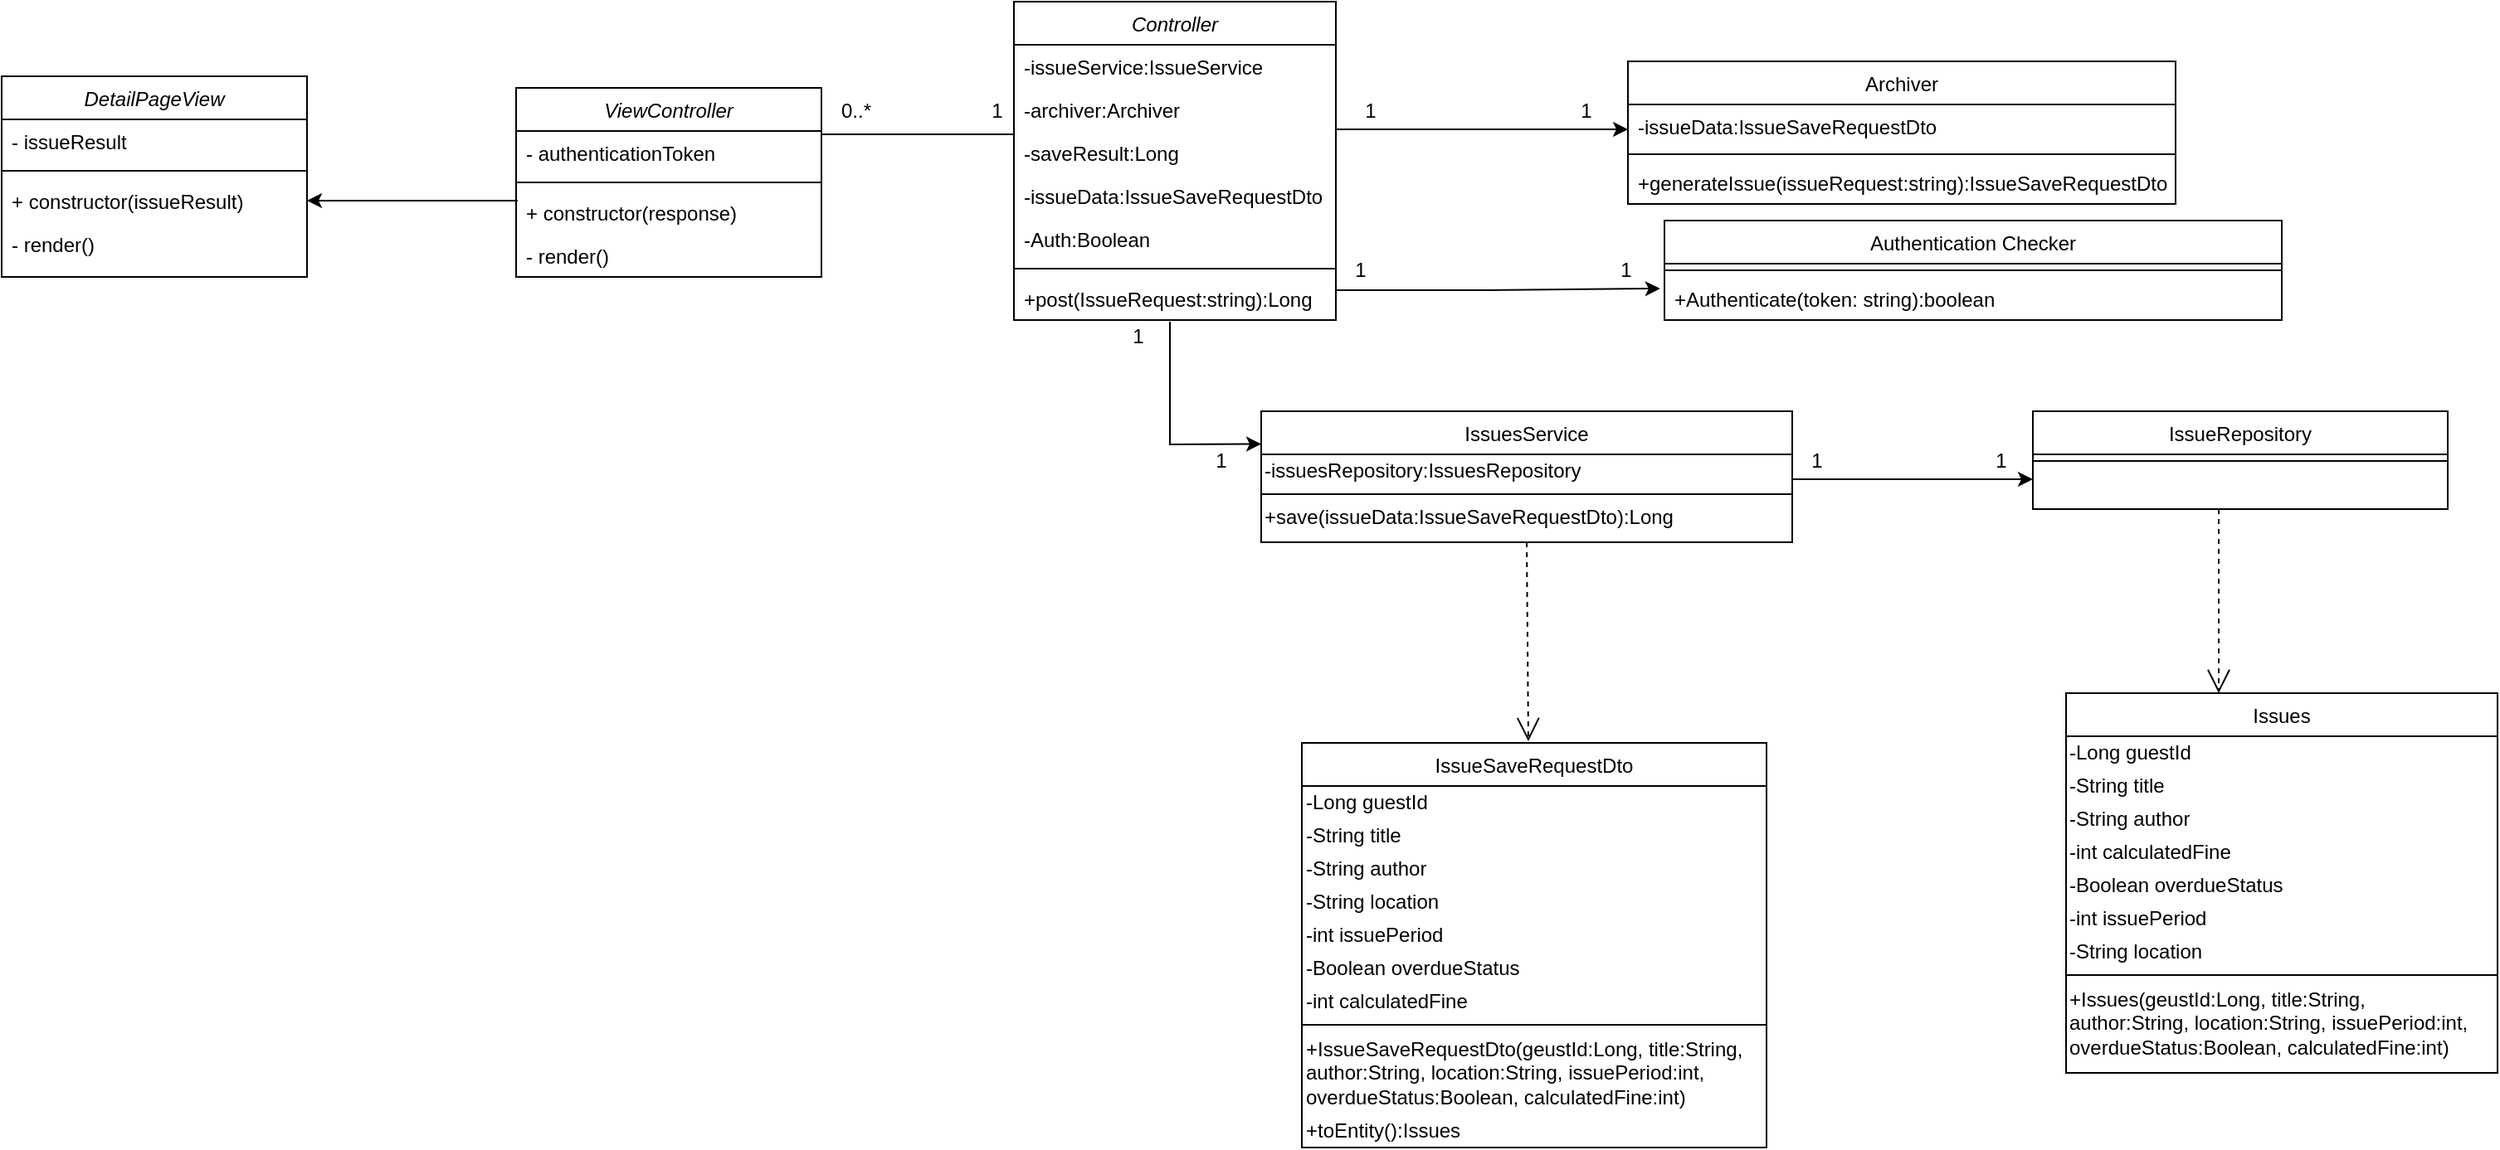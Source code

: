 <mxfile version="14.6.13" type="google"><diagram id="C5RBs43oDa-KdzZeNtuy" name="Page-1"><mxGraphModel dx="1773" dy="614" grid="1" gridSize="10" guides="1" tooltips="1" connect="1" arrows="1" fold="1" page="1" pageScale="1" pageWidth="827" pageHeight="1169" math="0" shadow="0"><root><mxCell id="WIyWlLk6GJQsqaUBKTNV-0"/><mxCell id="WIyWlLk6GJQsqaUBKTNV-1" parent="WIyWlLk6GJQsqaUBKTNV-0"/><mxCell id="AxuUmQSzNAAfO9ZT8dnw-0" value="Archiver" style="swimlane;fontStyle=0;align=center;verticalAlign=top;childLayout=stackLayout;horizontal=1;startSize=26;horizontalStack=0;resizeParent=1;resizeLast=0;collapsible=1;marginBottom=0;rounded=0;shadow=0;strokeWidth=1;" parent="WIyWlLk6GJQsqaUBKTNV-1" vertex="1"><mxGeometry x="670" y="130" width="330" height="86" as="geometry"><mxRectangle x="550" y="140" width="160" height="26" as="alternateBounds"/></mxGeometry></mxCell><mxCell id="nDaeXKyStTspTRKtAWX4-8" value="-issueData:IssueSaveRequestDto" style="text;align=left;verticalAlign=top;spacingLeft=4;spacingRight=4;overflow=hidden;rotatable=0;points=[[0,0.5],[1,0.5]];portConstraint=eastwest;" parent="AxuUmQSzNAAfO9ZT8dnw-0" vertex="1"><mxGeometry y="26" width="330" height="26" as="geometry"/></mxCell><mxCell id="AxuUmQSzNAAfO9ZT8dnw-1" value="" style="line;html=1;strokeWidth=1;align=left;verticalAlign=middle;spacingTop=-1;spacingLeft=3;spacingRight=3;rotatable=0;labelPosition=right;points=[];portConstraint=eastwest;" parent="AxuUmQSzNAAfO9ZT8dnw-0" vertex="1"><mxGeometry y="52" width="330" height="8" as="geometry"/></mxCell><mxCell id="AxuUmQSzNAAfO9ZT8dnw-2" value="+generateIssue(issueRequest:string):IssueSaveRequestDto" style="text;align=left;verticalAlign=top;spacingLeft=4;spacingRight=4;overflow=hidden;rotatable=0;points=[[0,0.5],[1,0.5]];portConstraint=eastwest;" parent="AxuUmQSzNAAfO9ZT8dnw-0" vertex="1"><mxGeometry y="60" width="330" height="26" as="geometry"/></mxCell><mxCell id="AxuUmQSzNAAfO9ZT8dnw-3" value="Controller" style="swimlane;fontStyle=2;align=center;verticalAlign=top;childLayout=stackLayout;horizontal=1;startSize=26;horizontalStack=0;resizeParent=1;resizeLast=0;collapsible=1;marginBottom=0;rounded=0;shadow=0;strokeWidth=1;" parent="WIyWlLk6GJQsqaUBKTNV-1" vertex="1"><mxGeometry x="300" y="94" width="194" height="192" as="geometry"><mxRectangle x="230" y="140" width="160" height="26" as="alternateBounds"/></mxGeometry></mxCell><mxCell id="JN8oMZw2X821u11_V-vm-0" value="-issueService:IssueService" style="text;align=left;verticalAlign=top;spacingLeft=4;spacingRight=4;overflow=hidden;rotatable=0;points=[[0,0.5],[1,0.5]];portConstraint=eastwest;" parent="AxuUmQSzNAAfO9ZT8dnw-3" vertex="1"><mxGeometry y="26" width="194" height="26" as="geometry"/></mxCell><mxCell id="JN8oMZw2X821u11_V-vm-7" value="-archiver:Archiver&#10;" style="text;align=left;verticalAlign=top;spacingLeft=4;spacingRight=4;overflow=hidden;rotatable=0;points=[[0,0.5],[1,0.5]];portConstraint=eastwest;" parent="AxuUmQSzNAAfO9ZT8dnw-3" vertex="1"><mxGeometry y="52" width="194" height="26" as="geometry"/></mxCell><mxCell id="AxuUmQSzNAAfO9ZT8dnw-4" value="-saveResult:Long&#10;" style="text;align=left;verticalAlign=top;spacingLeft=4;spacingRight=4;overflow=hidden;rotatable=0;points=[[0,0.5],[1,0.5]];portConstraint=eastwest;" parent="AxuUmQSzNAAfO9ZT8dnw-3" vertex="1"><mxGeometry y="78" width="194" height="26" as="geometry"/></mxCell><mxCell id="AxuUmQSzNAAfO9ZT8dnw-5" value="-issueData:IssueSaveRequestDto" style="text;align=left;verticalAlign=top;spacingLeft=4;spacingRight=4;overflow=hidden;rotatable=0;points=[[0,0.5],[1,0.5]];portConstraint=eastwest;" parent="AxuUmQSzNAAfO9ZT8dnw-3" vertex="1"><mxGeometry y="104" width="194" height="26" as="geometry"/></mxCell><mxCell id="hi3OFXsmv51m6sysRSgq-6" value="-Auth:Boolean&#10;" style="text;align=left;verticalAlign=top;spacingLeft=4;spacingRight=4;overflow=hidden;rotatable=0;points=[[0,0.5],[1,0.5]];portConstraint=eastwest;" parent="AxuUmQSzNAAfO9ZT8dnw-3" vertex="1"><mxGeometry y="130" width="194" height="26" as="geometry"/></mxCell><mxCell id="AxuUmQSzNAAfO9ZT8dnw-6" value="" style="line;html=1;strokeWidth=1;align=left;verticalAlign=middle;spacingTop=-1;spacingLeft=3;spacingRight=3;rotatable=0;labelPosition=right;points=[];portConstraint=eastwest;" parent="AxuUmQSzNAAfO9ZT8dnw-3" vertex="1"><mxGeometry y="156" width="194" height="10" as="geometry"/></mxCell><mxCell id="AxuUmQSzNAAfO9ZT8dnw-7" value="+post(IssueRequest:string):Long" style="text;align=left;verticalAlign=top;spacingLeft=4;spacingRight=4;overflow=hidden;rotatable=0;points=[[0,0.5],[1,0.5]];portConstraint=eastwest;" parent="AxuUmQSzNAAfO9ZT8dnw-3" vertex="1"><mxGeometry y="166" width="194" height="26" as="geometry"/></mxCell><mxCell id="AxuUmQSzNAAfO9ZT8dnw-8" value="" style="endArrow=classic;html=1;exitX=0.5;exitY=1;exitDx=0;exitDy=0;rounded=0;" parent="WIyWlLk6GJQsqaUBKTNV-1" edge="1"><mxGeometry width="50" height="50" relative="1" as="geometry"><mxPoint x="494" y="171" as="sourcePoint"/><mxPoint x="670" y="171" as="targetPoint"/><Array as="points"><mxPoint x="610" y="171"/></Array></mxGeometry></mxCell><mxCell id="JN8oMZw2X821u11_V-vm-47" value="IssueRepository" style="swimlane;fontStyle=0;align=center;verticalAlign=top;childLayout=stackLayout;horizontal=1;startSize=26;horizontalStack=0;resizeParent=1;resizeLast=0;collapsible=1;marginBottom=0;rounded=0;shadow=0;strokeWidth=1;" parent="WIyWlLk6GJQsqaUBKTNV-1" vertex="1"><mxGeometry x="914" y="341" width="250" height="59" as="geometry"><mxRectangle x="340" y="380" width="170" height="26" as="alternateBounds"/></mxGeometry></mxCell><mxCell id="JN8oMZw2X821u11_V-vm-48" value="" style="line;html=1;strokeWidth=1;align=left;verticalAlign=middle;spacingTop=-1;spacingLeft=3;spacingRight=3;rotatable=0;labelPosition=right;points=[];portConstraint=eastwest;" parent="JN8oMZw2X821u11_V-vm-47" vertex="1"><mxGeometry y="26" width="250" height="8" as="geometry"/></mxCell><mxCell id="JN8oMZw2X821u11_V-vm-52" value="" style="endArrow=classic;html=1;exitX=0.5;exitY=1;exitDx=0;exitDy=0;rounded=0;entryX=0;entryY=0.25;entryDx=0;entryDy=0;" parent="WIyWlLk6GJQsqaUBKTNV-1" target="JN8oMZw2X821u11_V-vm-53" edge="1"><mxGeometry width="50" height="50" relative="1" as="geometry"><mxPoint x="394" y="287" as="sourcePoint"/><mxPoint x="519" y="500" as="targetPoint"/><Array as="points"><mxPoint x="394" y="361"/></Array></mxGeometry></mxCell><mxCell id="JN8oMZw2X821u11_V-vm-53" value="IssuesService" style="swimlane;fontStyle=0;align=center;verticalAlign=top;childLayout=stackLayout;horizontal=1;startSize=26;horizontalStack=0;resizeParent=1;resizeLast=0;collapsible=1;marginBottom=0;rounded=0;shadow=0;strokeWidth=1;" parent="WIyWlLk6GJQsqaUBKTNV-1" vertex="1"><mxGeometry x="449" y="341" width="320" height="79" as="geometry"><mxRectangle x="340" y="380" width="170" height="26" as="alternateBounds"/></mxGeometry></mxCell><mxCell id="JN8oMZw2X821u11_V-vm-54" value="-issuesRepository:IssuesRepository" style="text;html=1;align=left;verticalAlign=middle;resizable=0;points=[];autosize=1;strokeColor=none;" parent="JN8oMZw2X821u11_V-vm-53" vertex="1"><mxGeometry y="26" width="320" height="20" as="geometry"/></mxCell><mxCell id="JN8oMZw2X821u11_V-vm-55" value="" style="line;html=1;strokeWidth=1;align=left;verticalAlign=middle;spacingTop=-1;spacingLeft=3;spacingRight=3;rotatable=0;labelPosition=right;points=[];portConstraint=eastwest;" parent="JN8oMZw2X821u11_V-vm-53" vertex="1"><mxGeometry y="46" width="320" height="8" as="geometry"/></mxCell><mxCell id="JN8oMZw2X821u11_V-vm-56" value="+save(issueData:IssueSaveRequestDto):Long" style="text;html=1;align=left;verticalAlign=middle;resizable=0;points=[];autosize=1;strokeColor=none;" parent="JN8oMZw2X821u11_V-vm-53" vertex="1"><mxGeometry y="54" width="320" height="20" as="geometry"/></mxCell><mxCell id="JN8oMZw2X821u11_V-vm-59" value="Issues" style="swimlane;fontStyle=0;align=center;verticalAlign=top;childLayout=stackLayout;horizontal=1;startSize=26;horizontalStack=0;resizeParent=1;resizeLast=0;collapsible=1;marginBottom=0;rounded=0;shadow=0;strokeWidth=1;" parent="WIyWlLk6GJQsqaUBKTNV-1" vertex="1"><mxGeometry x="934" y="511" width="260" height="229" as="geometry"><mxRectangle x="340" y="380" width="170" height="26" as="alternateBounds"/></mxGeometry></mxCell><mxCell id="nDaeXKyStTspTRKtAWX4-1" value="-Long guestId" style="text;html=1;align=left;verticalAlign=middle;resizable=0;points=[];autosize=1;strokeColor=none;" parent="JN8oMZw2X821u11_V-vm-59" vertex="1"><mxGeometry y="26" width="260" height="20" as="geometry"/></mxCell><mxCell id="nDaeXKyStTspTRKtAWX4-2" value="-String title&lt;span style=&quot;color: rgba(0 , 0 , 0 , 0) ; font-family: monospace ; font-size: 0px&quot;&gt;%3CmxGraphModel%3E%3Croot%3E%3CmxCell%20id%3D%220%22%2F%3E%3CmxCell%20id%3D%221%22%20parent%3D%220%22%2F%3E%3CmxCell%20id%3D%222%22%20value%3D%22%2B%22%20style%3D%22text%3Bhtml%3D1%3Balign%3Dleft%3BverticalAlign%3Dmiddle%3Bresizable%3D0%3Bpoints%3D%5B%5D%3Bautosize%3D1%3BstrokeColor%3Dnone%3B%22%20vertex%3D%221%22%20parent%3D%221%22%3E%3CmxGeometry%20x%3D%22730%22%20y%3D%22296%22%20width%3D%22180%22%20height%3D%2220%22%20as%3D%22geometry%22%2F%3E%3C%2FmxCell%3E%3C%2Froot%3E%3C%2FmxGraphModel%3E&lt;/span&gt;" style="text;html=1;align=left;verticalAlign=middle;resizable=0;points=[];autosize=1;strokeColor=none;" parent="JN8oMZw2X821u11_V-vm-59" vertex="1"><mxGeometry y="46" width="260" height="20" as="geometry"/></mxCell><mxCell id="nDaeXKyStTspTRKtAWX4-3" value="-String author&lt;span style=&quot;color: rgba(0 , 0 , 0 , 0) ; font-family: monospace ; font-size: 0px&quot;&gt;%3CmxGraphModel%3E%3Croot%3E%3CmxCell%20id%3D%220%22%2F%3E%3CmxCell%20id%3D%221%22%20parent%3D%220%22%2F%3E%3CmxCell%20id%3D%222%22%20value%3D%22%2B%22%20style%3D%22text%3Bhtml%3D1%3Balign%3Dleft%3BverticalAlign%3Dmiddle%3Bresizable%3D0%3Bpoints%3D%5B%5D%3Bautosize%3D1%3BstrokeColor%3Dnone%3B%22%20vertex%3D%221%22%20parent%3D%221%22%3E%3CmxGeometry%20x%3D%22730%22%20y%3D%22296%22%20width%3D%22180%22%20height%3D%2220%22%20as%3D%22geometry%22%2F%3E%3C%2FmxCell%3E%3C%2Froot%3E%3C%2FmxGraphModel%3E&lt;/span&gt;" style="text;html=1;align=left;verticalAlign=middle;resizable=0;points=[];autosize=1;strokeColor=none;" parent="JN8oMZw2X821u11_V-vm-59" vertex="1"><mxGeometry y="66" width="260" height="20" as="geometry"/></mxCell><mxCell id="nDaeXKyStTspTRKtAWX4-7" value="-int calculatedFine&lt;span style=&quot;color: rgba(0 , 0 , 0 , 0) ; font-family: monospace ; font-size: 0px&quot;&gt;3CmxGraphModel%3E%3Croot%3E%3CmxCell%20id%3D%220%22%2F%3E%3CmxCell%20id%3D%221%22%20parent%3D%220%22%2F%3E%3CmxCell%20id%3D%222%22%20value%3D%22%2B%22%20style%3D%22text%3Bhtml%3D1%3Balign%3Dleft%3BverticalAlign%3Dmiddle%3Bresizable%3D0%3Bpoints%3D%5B%5D%3Bautosize%3D1%3BstrokeColor%3Dnone%3B%22%20vertex%3D%221%22%20parent%3D%221%22%3E%3CmxGeometry%20x%3D%22730%22%20y%3D%22296%22%20width%3D%22180%22%20height%3D%2220%22%20as%3D%22geometry%22%2F%3E%3C%2FmxCell%3E%3C%2Froot%3E%3C%2FmxGraphModel%3E&lt;/span&gt;" style="text;html=1;align=left;verticalAlign=middle;resizable=0;points=[];autosize=1;strokeColor=none;" parent="JN8oMZw2X821u11_V-vm-59" vertex="1"><mxGeometry y="86" width="260" height="20" as="geometry"/></mxCell><mxCell id="nDaeXKyStTspTRKtAWX4-6" value="-Boolean overdueStatus&lt;span style=&quot;color: rgba(0 , 0 , 0 , 0) ; font-family: monospace ; font-size: 0px&quot;&gt;%3CmxGraphModel%3E%3Croot%3E%3CmxCell%20id%3D%220%22%2F%3E%3CmxCell%20id%3D%221%22%20parent%3D%220%22%2F%3E%3CmxCell%20id%3D%222%22%20value%3D%22%2B%22%20style%3D%22text%3Bhtml%3D1%3Balign%3Dleft%3BverticalAlign%3Dmiddle%3Bresizable%3D0%3Bpoints%3D%5B%5D%3Bautosize%3D1%3BstrokeColor%3Dnone%3B%22%20vertex%3D%221%22%20parent%3D%221%22%3E%3CmxGeometry%20x%3D%22730%22%20y%3D%22296%22%20width%3D%22180%22%20height%3D%2220%22%20as%3D%22geometry%22%2F%3E%3C%2FmxCell%3E%3C%2Froot%3E%3C%2FmxGraphModel%3E&lt;/span&gt;" style="text;html=1;align=left;verticalAlign=middle;resizable=0;points=[];autosize=1;strokeColor=none;" parent="JN8oMZw2X821u11_V-vm-59" vertex="1"><mxGeometry y="106" width="260" height="20" as="geometry"/></mxCell><mxCell id="nDaeXKyStTspTRKtAWX4-5" value="-int issuePeriod&lt;span style=&quot;color: rgba(0 , 0 , 0 , 0) ; font-family: monospace ; font-size: 0px&quot;&gt;mxGraphModel%3E%3Croot%3E%3CmxCell%20id%3D%220%22%2F%3E%3CmxCell%20id%3D%221%22%20parent%3D%220%22%2F%3E%3CmxCell%20id%3D%222%22%20value%3D%22%2B%22%20style%3D%22text%3Bhtml%3D1%3Balign%3Dleft%3BverticalAlign%3Dmiddle%3Bresizable%3D0%3Bpoints%3D%5B%5D%3Bautosize%3D1%3BstrokeColor%3Dnone%3B%22%20vertex%3D%221%22%20parent%3D%221%22%3E%3CmxGeometry%20x%3D%22730%22%20y%3D%22296%22%20width%3D%22180%22%20height%3D%2220%22%20as%3D%22geometry%22%2F%3E%3C%2FmxCell%3E%3C%2Froot%3E%3C%2FmxGraphModel&lt;/span&gt;" style="text;html=1;align=left;verticalAlign=middle;resizable=0;points=[];autosize=1;strokeColor=none;" parent="JN8oMZw2X821u11_V-vm-59" vertex="1"><mxGeometry y="126" width="260" height="20" as="geometry"/></mxCell><mxCell id="nDaeXKyStTspTRKtAWX4-4" value="-String location&lt;span style=&quot;color: rgba(0 , 0 , 0 , 0) ; font-family: monospace ; font-size: 0px&quot;&gt;%3E%3Croot%3E%3CmxCell%20id%3D%220%22%2F%3E%3CmxCell%20id%3D%221%22%20parent%3D%220%22%2F%3E%3CmxCell%20id%3D%222%22%20value%3D%22%2B%22%20style%3D%22text%3Bhtml%3D1%3Balign%3Dleft%3BverticalAlign%3Dmiddle%3Bresizable%3D0%3Bpoints%3D%5B%5D%3Bautosize%3D1%3BstrokeColor%3Dnone%3B%22%20vertex%3D%221%22%20parent%3D%221%22%3E%3CmxGeometry%20x%3D%22730%22%20y%3D%22296%22%20width%3D%22180%22%20height%3D%2220%22%20as%3D%22geometry%22%2F%3E%3C%2FmxCell%3E%3C%2Froot%3E%3C%2FmxGraphModel&lt;/span&gt;" style="text;html=1;align=left;verticalAlign=middle;resizable=0;points=[];autosize=1;strokeColor=none;" parent="JN8oMZw2X821u11_V-vm-59" vertex="1"><mxGeometry y="146" width="260" height="20" as="geometry"/></mxCell><mxCell id="JN8oMZw2X821u11_V-vm-69" value="" style="line;html=1;strokeWidth=1;align=left;verticalAlign=middle;spacingTop=-1;spacingLeft=3;spacingRight=3;rotatable=0;labelPosition=right;points=[];portConstraint=eastwest;" parent="JN8oMZw2X821u11_V-vm-59" vertex="1"><mxGeometry y="166" width="260" height="8" as="geometry"/></mxCell><mxCell id="JN8oMZw2X821u11_V-vm-70" value="+Issues(geustId:Long, title:String,&lt;br&gt;author:String, location:String, issuePeriod:int,&lt;br&gt;overdueStatus:Boolean, calculatedFine:int)" style="text;html=1;align=left;verticalAlign=middle;resizable=0;points=[];autosize=1;strokeColor=none;" parent="JN8oMZw2X821u11_V-vm-59" vertex="1"><mxGeometry y="174" width="260" height="50" as="geometry"/></mxCell><mxCell id="JN8oMZw2X821u11_V-vm-71" value="IssueSaveRequestDto" style="swimlane;fontStyle=0;align=center;verticalAlign=top;childLayout=stackLayout;horizontal=1;startSize=26;horizontalStack=0;resizeParent=1;resizeLast=0;collapsible=1;marginBottom=0;rounded=0;shadow=0;strokeWidth=1;" parent="WIyWlLk6GJQsqaUBKTNV-1" vertex="1"><mxGeometry x="473.5" y="541" width="280" height="244" as="geometry"><mxRectangle x="340" y="380" width="170" height="26" as="alternateBounds"/></mxGeometry></mxCell><mxCell id="JN8oMZw2X821u11_V-vm-72" value="-Long guestId" style="text;html=1;align=left;verticalAlign=middle;resizable=0;points=[];autosize=1;strokeColor=none;" parent="JN8oMZw2X821u11_V-vm-71" vertex="1"><mxGeometry y="26" width="280" height="20" as="geometry"/></mxCell><mxCell id="JN8oMZw2X821u11_V-vm-73" value="-String title&lt;span style=&quot;color: rgba(0 , 0 , 0 , 0) ; font-family: monospace ; font-size: 0px&quot;&gt;%3CmxGraphModel%3E%3Croot%3E%3CmxCell%20id%3D%220%22%2F%3E%3CmxCell%20id%3D%221%22%20parent%3D%220%22%2F%3E%3CmxCell%20id%3D%222%22%20value%3D%22%2B%22%20style%3D%22text%3Bhtml%3D1%3Balign%3Dleft%3BverticalAlign%3Dmiddle%3Bresizable%3D0%3Bpoints%3D%5B%5D%3Bautosize%3D1%3BstrokeColor%3Dnone%3B%22%20vertex%3D%221%22%20parent%3D%221%22%3E%3CmxGeometry%20x%3D%22730%22%20y%3D%22296%22%20width%3D%22180%22%20height%3D%2220%22%20as%3D%22geometry%22%2F%3E%3C%2FmxCell%3E%3C%2Froot%3E%3C%2FmxGraphModel%3E&lt;/span&gt;" style="text;html=1;align=left;verticalAlign=middle;resizable=0;points=[];autosize=1;strokeColor=none;" parent="JN8oMZw2X821u11_V-vm-71" vertex="1"><mxGeometry y="46" width="280" height="20" as="geometry"/></mxCell><mxCell id="JN8oMZw2X821u11_V-vm-74" value="-String author&lt;span style=&quot;color: rgba(0 , 0 , 0 , 0) ; font-family: monospace ; font-size: 0px&quot;&gt;%3CmxGraphModel%3E%3Croot%3E%3CmxCell%20id%3D%220%22%2F%3E%3CmxCell%20id%3D%221%22%20parent%3D%220%22%2F%3E%3CmxCell%20id%3D%222%22%20value%3D%22%2B%22%20style%3D%22text%3Bhtml%3D1%3Balign%3Dleft%3BverticalAlign%3Dmiddle%3Bresizable%3D0%3Bpoints%3D%5B%5D%3Bautosize%3D1%3BstrokeColor%3Dnone%3B%22%20vertex%3D%221%22%20parent%3D%221%22%3E%3CmxGeometry%20x%3D%22730%22%20y%3D%22296%22%20width%3D%22180%22%20height%3D%2220%22%20as%3D%22geometry%22%2F%3E%3C%2FmxCell%3E%3C%2Froot%3E%3C%2FmxGraphModel%3E&lt;/span&gt;" style="text;html=1;align=left;verticalAlign=middle;resizable=0;points=[];autosize=1;strokeColor=none;" parent="JN8oMZw2X821u11_V-vm-71" vertex="1"><mxGeometry y="66" width="280" height="20" as="geometry"/></mxCell><mxCell id="JN8oMZw2X821u11_V-vm-77" value="-String location&lt;span style=&quot;color: rgba(0 , 0 , 0 , 0) ; font-family: monospace ; font-size: 0px&quot;&gt;%3E%3Croot%3E%3CmxCell%20id%3D%220%22%2F%3E%3CmxCell%20id%3D%221%22%20parent%3D%220%22%2F%3E%3CmxCell%20id%3D%222%22%20value%3D%22%2B%22%20style%3D%22text%3Bhtml%3D1%3Balign%3Dleft%3BverticalAlign%3Dmiddle%3Bresizable%3D0%3Bpoints%3D%5B%5D%3Bautosize%3D1%3BstrokeColor%3Dnone%3B%22%20vertex%3D%221%22%20parent%3D%221%22%3E%3CmxGeometry%20x%3D%22730%22%20y%3D%22296%22%20width%3D%22180%22%20height%3D%2220%22%20as%3D%22geometry%22%2F%3E%3C%2FmxCell%3E%3C%2Froot%3E%3C%2FmxGraphModel&lt;/span&gt;" style="text;html=1;align=left;verticalAlign=middle;resizable=0;points=[];autosize=1;strokeColor=none;" parent="JN8oMZw2X821u11_V-vm-71" vertex="1"><mxGeometry y="86" width="280" height="20" as="geometry"/></mxCell><mxCell id="JN8oMZw2X821u11_V-vm-78" value="-int issuePeriod&lt;span style=&quot;color: rgba(0 , 0 , 0 , 0) ; font-family: monospace ; font-size: 0px&quot;&gt;mxGraphModel%3E%3Croot%3E%3CmxCell%20id%3D%220%22%2F%3E%3CmxCell%20id%3D%221%22%20parent%3D%220%22%2F%3E%3CmxCell%20id%3D%222%22%20value%3D%22%2B%22%20style%3D%22text%3Bhtml%3D1%3Balign%3Dleft%3BverticalAlign%3Dmiddle%3Bresizable%3D0%3Bpoints%3D%5B%5D%3Bautosize%3D1%3BstrokeColor%3Dnone%3B%22%20vertex%3D%221%22%20parent%3D%221%22%3E%3CmxGeometry%20x%3D%22730%22%20y%3D%22296%22%20width%3D%22180%22%20height%3D%2220%22%20as%3D%22geometry%22%2F%3E%3C%2FmxCell%3E%3C%2Froot%3E%3C%2FmxGraphModel&lt;/span&gt;" style="text;html=1;align=left;verticalAlign=middle;resizable=0;points=[];autosize=1;strokeColor=none;" parent="JN8oMZw2X821u11_V-vm-71" vertex="1"><mxGeometry y="106" width="280" height="20" as="geometry"/></mxCell><mxCell id="JN8oMZw2X821u11_V-vm-75" value="-Boolean overdueStatus&lt;span style=&quot;color: rgba(0 , 0 , 0 , 0) ; font-family: monospace ; font-size: 0px&quot;&gt;%3CmxGraphModel%3E%3Croot%3E%3CmxCell%20id%3D%220%22%2F%3E%3CmxCell%20id%3D%221%22%20parent%3D%220%22%2F%3E%3CmxCell%20id%3D%222%22%20value%3D%22%2B%22%20style%3D%22text%3Bhtml%3D1%3Balign%3Dleft%3BverticalAlign%3Dmiddle%3Bresizable%3D0%3Bpoints%3D%5B%5D%3Bautosize%3D1%3BstrokeColor%3Dnone%3B%22%20vertex%3D%221%22%20parent%3D%221%22%3E%3CmxGeometry%20x%3D%22730%22%20y%3D%22296%22%20width%3D%22180%22%20height%3D%2220%22%20as%3D%22geometry%22%2F%3E%3C%2FmxCell%3E%3C%2Froot%3E%3C%2FmxGraphModel%3E&lt;/span&gt;" style="text;html=1;align=left;verticalAlign=middle;resizable=0;points=[];autosize=1;strokeColor=none;" parent="JN8oMZw2X821u11_V-vm-71" vertex="1"><mxGeometry y="126" width="280" height="20" as="geometry"/></mxCell><mxCell id="JN8oMZw2X821u11_V-vm-79" value="-int calculatedFine&lt;span style=&quot;color: rgba(0 , 0 , 0 , 0) ; font-family: monospace ; font-size: 0px&quot;&gt;3CmxGraphModel%3E%3Croot%3E%3CmxCell%20id%3D%220%22%2F%3E%3CmxCell%20id%3D%221%22%20parent%3D%220%22%2F%3E%3CmxCell%20id%3D%222%22%20value%3D%22%2B%22%20style%3D%22text%3Bhtml%3D1%3Balign%3Dleft%3BverticalAlign%3Dmiddle%3Bresizable%3D0%3Bpoints%3D%5B%5D%3Bautosize%3D1%3BstrokeColor%3Dnone%3B%22%20vertex%3D%221%22%20parent%3D%221%22%3E%3CmxGeometry%20x%3D%22730%22%20y%3D%22296%22%20width%3D%22180%22%20height%3D%2220%22%20as%3D%22geometry%22%2F%3E%3C%2FmxCell%3E%3C%2Froot%3E%3C%2FmxGraphModel%3E&lt;/span&gt;" style="text;html=1;align=left;verticalAlign=middle;resizable=0;points=[];autosize=1;strokeColor=none;" parent="JN8oMZw2X821u11_V-vm-71" vertex="1"><mxGeometry y="146" width="280" height="20" as="geometry"/></mxCell><mxCell id="JN8oMZw2X821u11_V-vm-81" value="" style="line;html=1;strokeWidth=1;align=left;verticalAlign=middle;spacingTop=-1;spacingLeft=3;spacingRight=3;rotatable=0;labelPosition=right;points=[];portConstraint=eastwest;" parent="JN8oMZw2X821u11_V-vm-71" vertex="1"><mxGeometry y="166" width="280" height="8" as="geometry"/></mxCell><mxCell id="JN8oMZw2X821u11_V-vm-82" value="+IssueSaveRequestDto(geustId:Long, title:String,&lt;br&gt;author:String, location:String, issuePeriod:int,&lt;br&gt;overdueStatus:Boolean, calculatedFine:int)" style="text;html=1;align=left;verticalAlign=middle;resizable=0;points=[];autosize=1;strokeColor=none;" parent="JN8oMZw2X821u11_V-vm-71" vertex="1"><mxGeometry y="174" width="280" height="50" as="geometry"/></mxCell><mxCell id="nDaeXKyStTspTRKtAWX4-0" value="+toEntity():Issues" style="text;html=1;align=left;verticalAlign=middle;resizable=0;points=[];autosize=1;strokeColor=none;" parent="JN8oMZw2X821u11_V-vm-71" vertex="1"><mxGeometry y="224" width="280" height="20" as="geometry"/></mxCell><mxCell id="JN8oMZw2X821u11_V-vm-83" value="" style="endArrow=open;endSize=12;dashed=1;html=1;rounded=0;exitX=0.5;exitY=1;exitDx=0;exitDy=0;" parent="WIyWlLk6GJQsqaUBKTNV-1" source="JN8oMZw2X821u11_V-vm-53" edge="1"><mxGeometry x="-1" y="-106" width="160" relative="1" as="geometry"><mxPoint x="608.5" y="455" as="sourcePoint"/><mxPoint x="610" y="540" as="targetPoint"/><Array as="points"/><mxPoint x="-10" y="-22" as="offset"/></mxGeometry></mxCell><mxCell id="JN8oMZw2X821u11_V-vm-84" value="" style="endArrow=open;endSize=12;dashed=1;html=1;rounded=0;" parent="WIyWlLk6GJQsqaUBKTNV-1" edge="1"><mxGeometry x="-1" y="-106" width="160" relative="1" as="geometry"><mxPoint x="1026" y="400" as="sourcePoint"/><mxPoint x="1026" y="511" as="targetPoint"/><Array as="points"/><mxPoint x="-10" y="-22" as="offset"/></mxGeometry></mxCell><mxCell id="JN8oMZw2X821u11_V-vm-85" value="" style="endArrow=classic;html=1;exitX=1;exitY=0.75;exitDx=0;exitDy=0;rounded=0;exitPerimeter=0;entryX=0;entryY=0.35;entryDx=0;entryDy=0;entryPerimeter=0;" parent="WIyWlLk6GJQsqaUBKTNV-1" source="JN8oMZw2X821u11_V-vm-54" edge="1"><mxGeometry width="50" height="50" relative="1" as="geometry"><mxPoint x="809" y="371" as="sourcePoint"/><mxPoint x="914" y="382" as="targetPoint"/><Array as="points"/></mxGeometry></mxCell><mxCell id="JN8oMZw2X821u11_V-vm-89" value="1" style="text;html=1;strokeColor=none;fillColor=none;align=center;verticalAlign=middle;whiteSpace=wrap;rounded=0;" parent="WIyWlLk6GJQsqaUBKTNV-1" vertex="1"><mxGeometry x="280" y="150" width="20" height="20" as="geometry"/></mxCell><mxCell id="JN8oMZw2X821u11_V-vm-90" value="0..*" style="text;html=1;strokeColor=none;fillColor=none;align=center;verticalAlign=middle;whiteSpace=wrap;rounded=0;" parent="WIyWlLk6GJQsqaUBKTNV-1" vertex="1"><mxGeometry x="190" y="150" width="30" height="20" as="geometry"/></mxCell><mxCell id="JN8oMZw2X821u11_V-vm-91" value="" style="line;strokeWidth=1;fillColor=none;align=left;verticalAlign=middle;spacingTop=-1;spacingLeft=3;spacingRight=3;rotatable=0;labelPosition=right;points=[];portConstraint=eastwest;" parent="WIyWlLk6GJQsqaUBKTNV-1" vertex="1"><mxGeometry x="184" y="170" width="116" height="8" as="geometry"/></mxCell><mxCell id="nDaeXKyStTspTRKtAWX4-9" value="1" style="text;html=1;strokeColor=none;fillColor=none;align=center;verticalAlign=middle;whiteSpace=wrap;rounded=0;" parent="WIyWlLk6GJQsqaUBKTNV-1" vertex="1"><mxGeometry x="360" y="286" width="30" height="20" as="geometry"/></mxCell><mxCell id="nDaeXKyStTspTRKtAWX4-10" value="1" style="text;html=1;strokeColor=none;fillColor=none;align=center;verticalAlign=middle;whiteSpace=wrap;rounded=0;" parent="WIyWlLk6GJQsqaUBKTNV-1" vertex="1"><mxGeometry x="410" y="360.5" width="30" height="20" as="geometry"/></mxCell><mxCell id="nDaeXKyStTspTRKtAWX4-11" value="1" style="text;html=1;strokeColor=none;fillColor=none;align=center;verticalAlign=middle;whiteSpace=wrap;rounded=0;" parent="WIyWlLk6GJQsqaUBKTNV-1" vertex="1"><mxGeometry x="500" y="150" width="30" height="20" as="geometry"/></mxCell><mxCell id="nDaeXKyStTspTRKtAWX4-12" value="1" style="text;html=1;strokeColor=none;fillColor=none;align=center;verticalAlign=middle;whiteSpace=wrap;rounded=0;" parent="WIyWlLk6GJQsqaUBKTNV-1" vertex="1"><mxGeometry x="630" y="150" width="30" height="20" as="geometry"/></mxCell><mxCell id="nDaeXKyStTspTRKtAWX4-13" value="1" style="text;html=1;strokeColor=none;fillColor=none;align=center;verticalAlign=middle;whiteSpace=wrap;rounded=0;" parent="WIyWlLk6GJQsqaUBKTNV-1" vertex="1"><mxGeometry x="769" y="360.5" width="30" height="20" as="geometry"/></mxCell><mxCell id="nDaeXKyStTspTRKtAWX4-14" value="1" style="text;html=1;strokeColor=none;fillColor=none;align=center;verticalAlign=middle;whiteSpace=wrap;rounded=0;" parent="WIyWlLk6GJQsqaUBKTNV-1" vertex="1"><mxGeometry x="880" y="360.5" width="30" height="20" as="geometry"/></mxCell><mxCell id="Rsprig3qGAq2JzzQDzSg-0" style="edgeStyle=orthogonalEdgeStyle;rounded=0;orthogonalLoop=1;jettySize=auto;html=1;entryX=1;entryY=0.5;entryDx=0;entryDy=0;exitX=0.005;exitY=0.231;exitDx=0;exitDy=0;exitPerimeter=0;" parent="WIyWlLk6GJQsqaUBKTNV-1" source="Rsprig3qGAq2JzzQDzSg-4" target="Rsprig3qGAq2JzzQDzSg-16" edge="1"><mxGeometry relative="1" as="geometry"><mxPoint x="91.08" y="259.012" as="sourcePoint"/></mxGeometry></mxCell><mxCell id="Rsprig3qGAq2JzzQDzSg-1" value="ViewController" style="swimlane;fontStyle=2;align=center;verticalAlign=top;childLayout=stackLayout;horizontal=1;startSize=26;horizontalStack=0;resizeParent=1;resizeLast=0;collapsible=1;marginBottom=0;rounded=0;shadow=0;strokeWidth=1;" parent="WIyWlLk6GJQsqaUBKTNV-1" vertex="1"><mxGeometry y="146" width="184" height="114" as="geometry"><mxRectangle x="230" y="140" width="160" height="26" as="alternateBounds"/></mxGeometry></mxCell><mxCell id="Rsprig3qGAq2JzzQDzSg-2" value="- authenticationToken" style="text;align=left;verticalAlign=top;spacingLeft=4;spacingRight=4;overflow=hidden;rotatable=0;points=[[0,0.5],[1,0.5]];portConstraint=eastwest;" parent="Rsprig3qGAq2JzzQDzSg-1" vertex="1"><mxGeometry y="26" width="184" height="26" as="geometry"/></mxCell><mxCell id="Rsprig3qGAq2JzzQDzSg-3" value="" style="line;html=1;strokeWidth=1;align=left;verticalAlign=middle;spacingTop=-1;spacingLeft=3;spacingRight=3;rotatable=0;labelPosition=right;points=[];portConstraint=eastwest;" parent="Rsprig3qGAq2JzzQDzSg-1" vertex="1"><mxGeometry y="52" width="184" height="10" as="geometry"/></mxCell><mxCell id="Rsprig3qGAq2JzzQDzSg-4" value="+ constructor(response)" style="text;align=left;verticalAlign=top;spacingLeft=4;spacingRight=4;overflow=hidden;rotatable=0;points=[[0,0.5],[1,0.5]];portConstraint=eastwest;" parent="Rsprig3qGAq2JzzQDzSg-1" vertex="1"><mxGeometry y="62" width="184" height="26" as="geometry"/></mxCell><mxCell id="Rsprig3qGAq2JzzQDzSg-5" value="- render()" style="text;align=left;verticalAlign=top;spacingLeft=4;spacingRight=4;overflow=hidden;rotatable=0;points=[[0,0.5],[1,0.5]];portConstraint=eastwest;" parent="Rsprig3qGAq2JzzQDzSg-1" vertex="1"><mxGeometry y="88" width="184" height="26" as="geometry"/></mxCell><mxCell id="Rsprig3qGAq2JzzQDzSg-13" value="DetailPageView" style="swimlane;fontStyle=2;align=center;verticalAlign=top;childLayout=stackLayout;horizontal=1;startSize=26;horizontalStack=0;resizeParent=1;resizeLast=0;collapsible=1;marginBottom=0;rounded=0;shadow=0;strokeWidth=1;" parent="WIyWlLk6GJQsqaUBKTNV-1" vertex="1"><mxGeometry x="-310" y="139" width="184" height="121" as="geometry"><mxRectangle x="230" y="140" width="160" height="26" as="alternateBounds"/></mxGeometry></mxCell><mxCell id="Rsprig3qGAq2JzzQDzSg-14" value="- issueResult" style="text;align=left;verticalAlign=top;spacingLeft=4;spacingRight=4;overflow=hidden;rotatable=0;points=[[0,0.5],[1,0.5]];portConstraint=eastwest;" parent="Rsprig3qGAq2JzzQDzSg-13" vertex="1"><mxGeometry y="26" width="184" height="26" as="geometry"/></mxCell><mxCell id="Rsprig3qGAq2JzzQDzSg-15" value="" style="line;html=1;strokeWidth=1;align=left;verticalAlign=middle;spacingTop=-1;spacingLeft=3;spacingRight=3;rotatable=0;labelPosition=right;points=[];portConstraint=eastwest;" parent="Rsprig3qGAq2JzzQDzSg-13" vertex="1"><mxGeometry y="52" width="184" height="10" as="geometry"/></mxCell><mxCell id="Rsprig3qGAq2JzzQDzSg-16" value="+ constructor(issueResult)" style="text;align=left;verticalAlign=top;spacingLeft=4;spacingRight=4;overflow=hidden;rotatable=0;points=[[0,0.5],[1,0.5]];portConstraint=eastwest;" parent="Rsprig3qGAq2JzzQDzSg-13" vertex="1"><mxGeometry y="62" width="184" height="26" as="geometry"/></mxCell><mxCell id="Rsprig3qGAq2JzzQDzSg-17" value="- render()" style="text;align=left;verticalAlign=top;spacingLeft=4;spacingRight=4;overflow=hidden;rotatable=0;points=[[0,0.5],[1,0.5]];portConstraint=eastwest;" parent="Rsprig3qGAq2JzzQDzSg-13" vertex="1"><mxGeometry y="88" width="184" height="26" as="geometry"/></mxCell><mxCell id="hi3OFXsmv51m6sysRSgq-0" value="Authentication Checker" style="swimlane;fontStyle=0;align=center;verticalAlign=top;childLayout=stackLayout;horizontal=1;startSize=26;horizontalStack=0;resizeParent=1;resizeLast=0;collapsible=1;marginBottom=0;rounded=0;shadow=0;strokeWidth=1;" parent="WIyWlLk6GJQsqaUBKTNV-1" vertex="1"><mxGeometry x="692" y="226" width="372" height="60" as="geometry"><mxRectangle x="550" y="140" width="160" height="26" as="alternateBounds"/></mxGeometry></mxCell><mxCell id="hi3OFXsmv51m6sysRSgq-1" value="" style="line;html=1;strokeWidth=1;align=left;verticalAlign=middle;spacingTop=-1;spacingLeft=3;spacingRight=3;rotatable=0;labelPosition=right;points=[];portConstraint=eastwest;" parent="hi3OFXsmv51m6sysRSgq-0" vertex="1"><mxGeometry y="26" width="372" height="8" as="geometry"/></mxCell><mxCell id="hi3OFXsmv51m6sysRSgq-2" value="+Authenticate(token: string):boolean" style="text;align=left;verticalAlign=top;spacingLeft=4;spacingRight=4;overflow=hidden;rotatable=0;points=[[0,0.5],[1,0.5]];portConstraint=eastwest;" parent="hi3OFXsmv51m6sysRSgq-0" vertex="1"><mxGeometry y="34" width="372" height="26" as="geometry"/></mxCell><mxCell id="hi3OFXsmv51m6sysRSgq-3" value="" style="endArrow=classic;html=1;rounded=0;entryX=-0.007;entryY=0.269;entryDx=0;entryDy=0;entryPerimeter=0;" parent="WIyWlLk6GJQsqaUBKTNV-1" target="hi3OFXsmv51m6sysRSgq-2" edge="1"><mxGeometry width="50" height="50" relative="1" as="geometry"><mxPoint x="494" y="268" as="sourcePoint"/><mxPoint x="644" y="268" as="targetPoint"/><Array as="points"><mxPoint x="584" y="268"/></Array></mxGeometry></mxCell><mxCell id="hi3OFXsmv51m6sysRSgq-4" value="1" style="text;html=1;strokeColor=none;fillColor=none;align=center;verticalAlign=middle;whiteSpace=wrap;rounded=0;" parent="WIyWlLk6GJQsqaUBKTNV-1" vertex="1"><mxGeometry x="494" y="246" width="30" height="20" as="geometry"/></mxCell><mxCell id="hi3OFXsmv51m6sysRSgq-5" value="1" style="text;html=1;strokeColor=none;fillColor=none;align=center;verticalAlign=middle;whiteSpace=wrap;rounded=0;" parent="WIyWlLk6GJQsqaUBKTNV-1" vertex="1"><mxGeometry x="654" y="246" width="30" height="20" as="geometry"/></mxCell></root></mxGraphModel></diagram></mxfile>